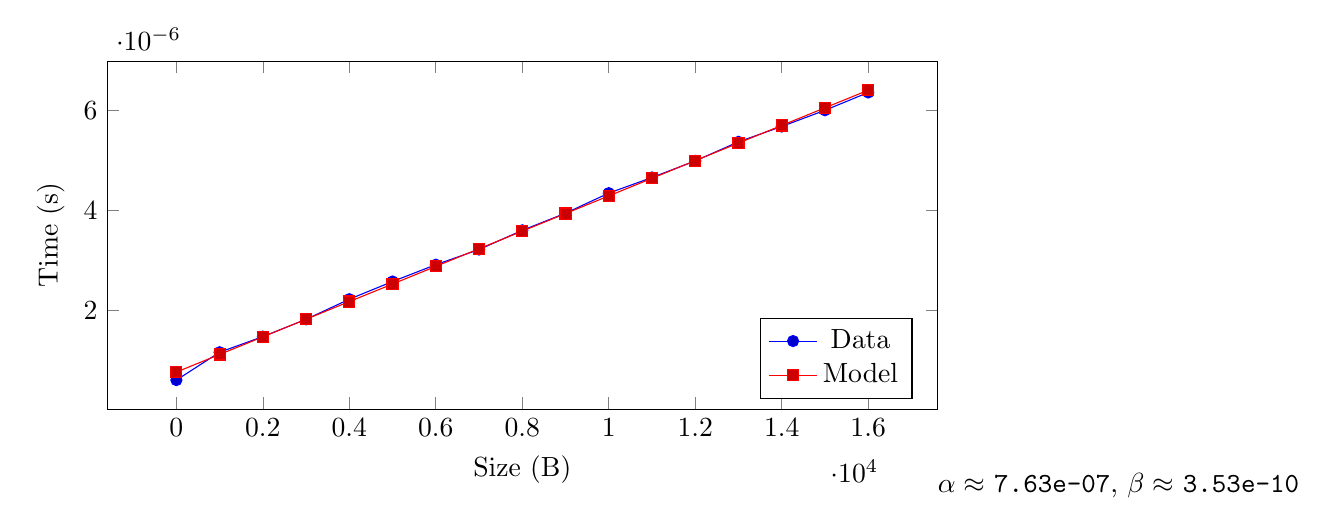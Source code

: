 \begin{tikzpicture}
\begin{axis}[legend pos=south east,height=6cm,width=\textwidth,xlabel={Size (B)},ylabel={Time (s)}]
\addplot coordinates {
  (1,6.03e-07)
  (1001,1.161e-06)
  (2001,1.474e-06)
  (3001,1.82e-06)
  (4001,2.223e-06)
  (5001,2.577e-06)
  (6001,2.914e-06)
  (7001,3.217e-06)
  (8001,3.602e-06)
  (9001,3.945e-06)
  (10001,4.347e-06)
  (11001,4.66e-06)
  (12001,4.992e-06)
  (13001,5.374e-06)
  (14001,5.681e-06)
  (15001,6.006e-06)
  (16001,6.362e-06)
};
\addlegendentry{Data}
\addplot coordinates {
  (1,7.637e-07)
  (1001,1.116e-06)
  (2001,1.469e-06)
  (3001,1.822e-06)
  (4001,2.175e-06)
  (5001,2.527e-06)
  (6001,2.88e-06)
  (7001,3.233e-06)
  (8001,3.586e-06)
  (9001,3.938e-06)
  (10001,4.291e-06)
  (11001,4.644e-06)
  (12001,4.997e-06)
  (13001,5.35e-06)
  (14001,5.702e-06)
  (15001,6.055e-06)
  (16001,6.408e-06)
};
\addlegendentry{Model}
\end{axis}
\end{tikzpicture} \\
$\alpha \approx $ {\tt 7.63e-07},
$\beta \approx $ {\tt 3.53e-10}
